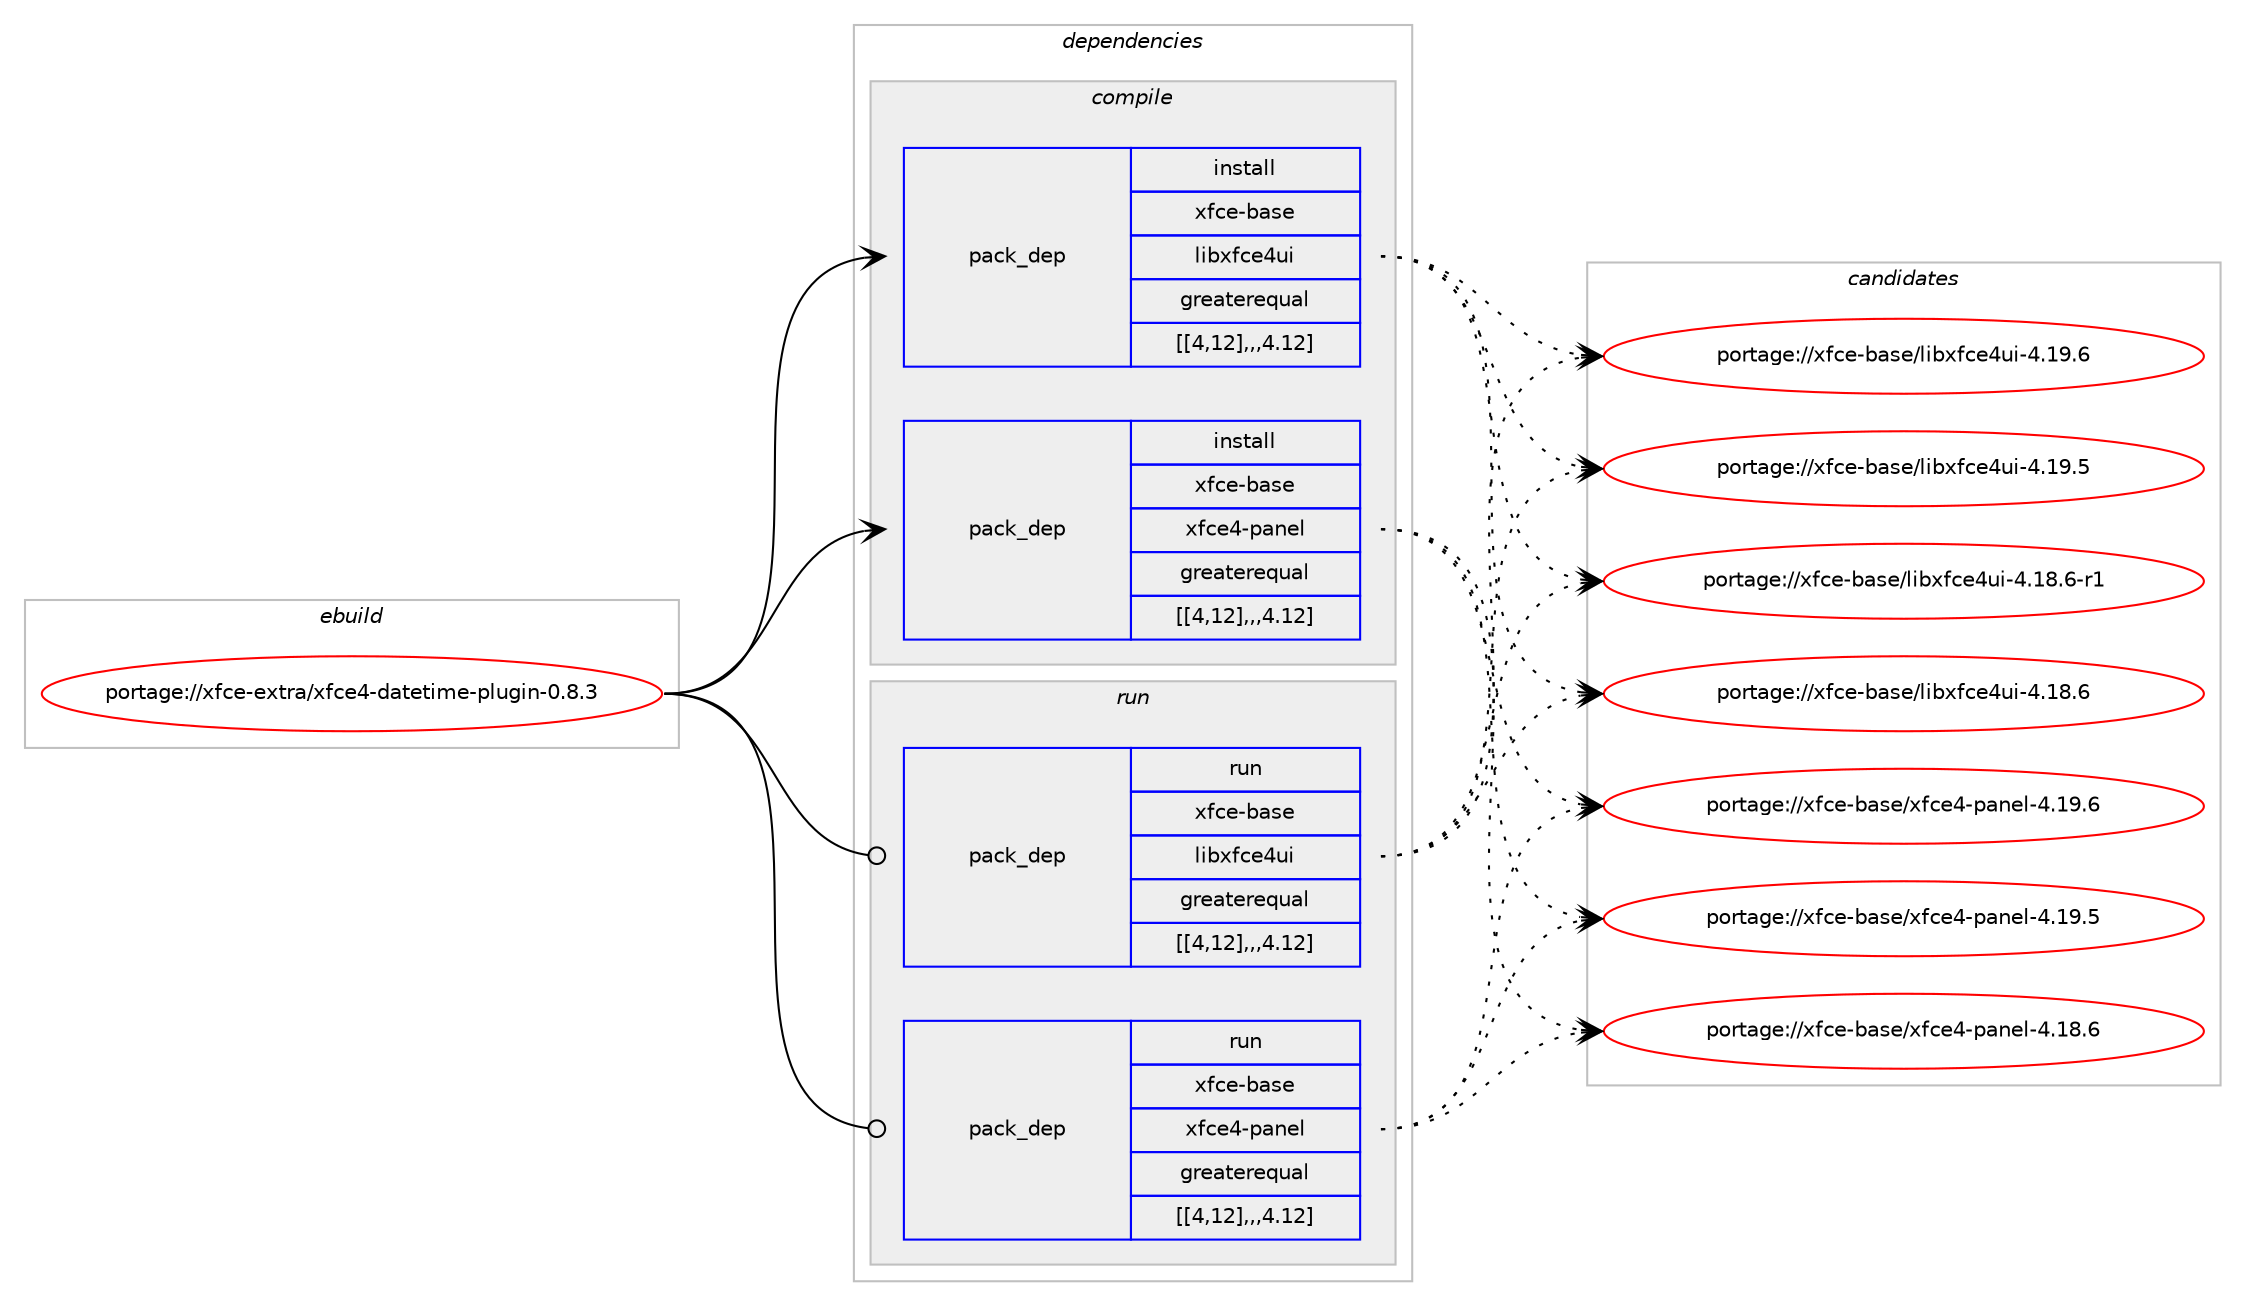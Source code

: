 digraph prolog {

# *************
# Graph options
# *************

newrank=true;
concentrate=true;
compound=true;
graph [rankdir=LR,fontname=Helvetica,fontsize=10,ranksep=1.5];#, ranksep=2.5, nodesep=0.2];
edge  [arrowhead=vee];
node  [fontname=Helvetica,fontsize=10];

# **********
# The ebuild
# **********

subgraph cluster_leftcol {
color=gray;
label=<<i>ebuild</i>>;
id [label="portage://xfce-extra/xfce4-datetime-plugin-0.8.3", color=red, width=4, href="../xfce-extra/xfce4-datetime-plugin-0.8.3.svg"];
}

# ****************
# The dependencies
# ****************

subgraph cluster_midcol {
color=gray;
label=<<i>dependencies</i>>;
subgraph cluster_compile {
fillcolor="#eeeeee";
style=filled;
label=<<i>compile</i>>;
subgraph pack2119 {
dependency2632 [label=<<TABLE BORDER="0" CELLBORDER="1" CELLSPACING="0" CELLPADDING="4" WIDTH="220"><TR><TD ROWSPAN="6" CELLPADDING="30">pack_dep</TD></TR><TR><TD WIDTH="110">install</TD></TR><TR><TD>xfce-base</TD></TR><TR><TD>libxfce4ui</TD></TR><TR><TD>greaterequal</TD></TR><TR><TD>[[4,12],,,4.12]</TD></TR></TABLE>>, shape=none, color=blue];
}
id:e -> dependency2632:w [weight=20,style="solid",arrowhead="vee"];
subgraph pack2123 {
dependency2638 [label=<<TABLE BORDER="0" CELLBORDER="1" CELLSPACING="0" CELLPADDING="4" WIDTH="220"><TR><TD ROWSPAN="6" CELLPADDING="30">pack_dep</TD></TR><TR><TD WIDTH="110">install</TD></TR><TR><TD>xfce-base</TD></TR><TR><TD>xfce4-panel</TD></TR><TR><TD>greaterequal</TD></TR><TR><TD>[[4,12],,,4.12]</TD></TR></TABLE>>, shape=none, color=blue];
}
id:e -> dependency2638:w [weight=20,style="solid",arrowhead="vee"];
}
subgraph cluster_compileandrun {
fillcolor="#eeeeee";
style=filled;
label=<<i>compile and run</i>>;
}
subgraph cluster_run {
fillcolor="#eeeeee";
style=filled;
label=<<i>run</i>>;
subgraph pack2128 {
dependency2645 [label=<<TABLE BORDER="0" CELLBORDER="1" CELLSPACING="0" CELLPADDING="4" WIDTH="220"><TR><TD ROWSPAN="6" CELLPADDING="30">pack_dep</TD></TR><TR><TD WIDTH="110">run</TD></TR><TR><TD>xfce-base</TD></TR><TR><TD>libxfce4ui</TD></TR><TR><TD>greaterequal</TD></TR><TR><TD>[[4,12],,,4.12]</TD></TR></TABLE>>, shape=none, color=blue];
}
id:e -> dependency2645:w [weight=20,style="solid",arrowhead="odot"];
subgraph pack2134 {
dependency2651 [label=<<TABLE BORDER="0" CELLBORDER="1" CELLSPACING="0" CELLPADDING="4" WIDTH="220"><TR><TD ROWSPAN="6" CELLPADDING="30">pack_dep</TD></TR><TR><TD WIDTH="110">run</TD></TR><TR><TD>xfce-base</TD></TR><TR><TD>xfce4-panel</TD></TR><TR><TD>greaterequal</TD></TR><TR><TD>[[4,12],,,4.12]</TD></TR></TABLE>>, shape=none, color=blue];
}
id:e -> dependency2651:w [weight=20,style="solid",arrowhead="odot"];
}
}

# **************
# The candidates
# **************

subgraph cluster_choices {
rank=same;
color=gray;
label=<<i>candidates</i>>;

subgraph choice2098 {
color=black;
nodesep=1;
choice120102991014598971151014710810598120102991015211710545524649574654 [label="portage://xfce-base/libxfce4ui-4.19.6", color=red, width=4,href="../xfce-base/libxfce4ui-4.19.6.svg"];
choice120102991014598971151014710810598120102991015211710545524649574653 [label="portage://xfce-base/libxfce4ui-4.19.5", color=red, width=4,href="../xfce-base/libxfce4ui-4.19.5.svg"];
choice1201029910145989711510147108105981201029910152117105455246495646544511449 [label="portage://xfce-base/libxfce4ui-4.18.6-r1", color=red, width=4,href="../xfce-base/libxfce4ui-4.18.6-r1.svg"];
choice120102991014598971151014710810598120102991015211710545524649564654 [label="portage://xfce-base/libxfce4ui-4.18.6", color=red, width=4,href="../xfce-base/libxfce4ui-4.18.6.svg"];
dependency2632:e -> choice120102991014598971151014710810598120102991015211710545524649574654:w [style=dotted,weight="100"];
dependency2632:e -> choice120102991014598971151014710810598120102991015211710545524649574653:w [style=dotted,weight="100"];
dependency2632:e -> choice1201029910145989711510147108105981201029910152117105455246495646544511449:w [style=dotted,weight="100"];
dependency2632:e -> choice120102991014598971151014710810598120102991015211710545524649564654:w [style=dotted,weight="100"];
}
subgraph choice2099 {
color=black;
nodesep=1;
choice12010299101459897115101471201029910152451129711010110845524649574654 [label="portage://xfce-base/xfce4-panel-4.19.6", color=red, width=4,href="../xfce-base/xfce4-panel-4.19.6.svg"];
choice12010299101459897115101471201029910152451129711010110845524649574653 [label="portage://xfce-base/xfce4-panel-4.19.5", color=red, width=4,href="../xfce-base/xfce4-panel-4.19.5.svg"];
choice12010299101459897115101471201029910152451129711010110845524649564654 [label="portage://xfce-base/xfce4-panel-4.18.6", color=red, width=4,href="../xfce-base/xfce4-panel-4.18.6.svg"];
dependency2638:e -> choice12010299101459897115101471201029910152451129711010110845524649574654:w [style=dotted,weight="100"];
dependency2638:e -> choice12010299101459897115101471201029910152451129711010110845524649574653:w [style=dotted,weight="100"];
dependency2638:e -> choice12010299101459897115101471201029910152451129711010110845524649564654:w [style=dotted,weight="100"];
}
subgraph choice2102 {
color=black;
nodesep=1;
choice120102991014598971151014710810598120102991015211710545524649574654 [label="portage://xfce-base/libxfce4ui-4.19.6", color=red, width=4,href="../xfce-base/libxfce4ui-4.19.6.svg"];
choice120102991014598971151014710810598120102991015211710545524649574653 [label="portage://xfce-base/libxfce4ui-4.19.5", color=red, width=4,href="../xfce-base/libxfce4ui-4.19.5.svg"];
choice1201029910145989711510147108105981201029910152117105455246495646544511449 [label="portage://xfce-base/libxfce4ui-4.18.6-r1", color=red, width=4,href="../xfce-base/libxfce4ui-4.18.6-r1.svg"];
choice120102991014598971151014710810598120102991015211710545524649564654 [label="portage://xfce-base/libxfce4ui-4.18.6", color=red, width=4,href="../xfce-base/libxfce4ui-4.18.6.svg"];
dependency2645:e -> choice120102991014598971151014710810598120102991015211710545524649574654:w [style=dotted,weight="100"];
dependency2645:e -> choice120102991014598971151014710810598120102991015211710545524649574653:w [style=dotted,weight="100"];
dependency2645:e -> choice1201029910145989711510147108105981201029910152117105455246495646544511449:w [style=dotted,weight="100"];
dependency2645:e -> choice120102991014598971151014710810598120102991015211710545524649564654:w [style=dotted,weight="100"];
}
subgraph choice2105 {
color=black;
nodesep=1;
choice12010299101459897115101471201029910152451129711010110845524649574654 [label="portage://xfce-base/xfce4-panel-4.19.6", color=red, width=4,href="../xfce-base/xfce4-panel-4.19.6.svg"];
choice12010299101459897115101471201029910152451129711010110845524649574653 [label="portage://xfce-base/xfce4-panel-4.19.5", color=red, width=4,href="../xfce-base/xfce4-panel-4.19.5.svg"];
choice12010299101459897115101471201029910152451129711010110845524649564654 [label="portage://xfce-base/xfce4-panel-4.18.6", color=red, width=4,href="../xfce-base/xfce4-panel-4.18.6.svg"];
dependency2651:e -> choice12010299101459897115101471201029910152451129711010110845524649574654:w [style=dotted,weight="100"];
dependency2651:e -> choice12010299101459897115101471201029910152451129711010110845524649574653:w [style=dotted,weight="100"];
dependency2651:e -> choice12010299101459897115101471201029910152451129711010110845524649564654:w [style=dotted,weight="100"];
}
}

}
